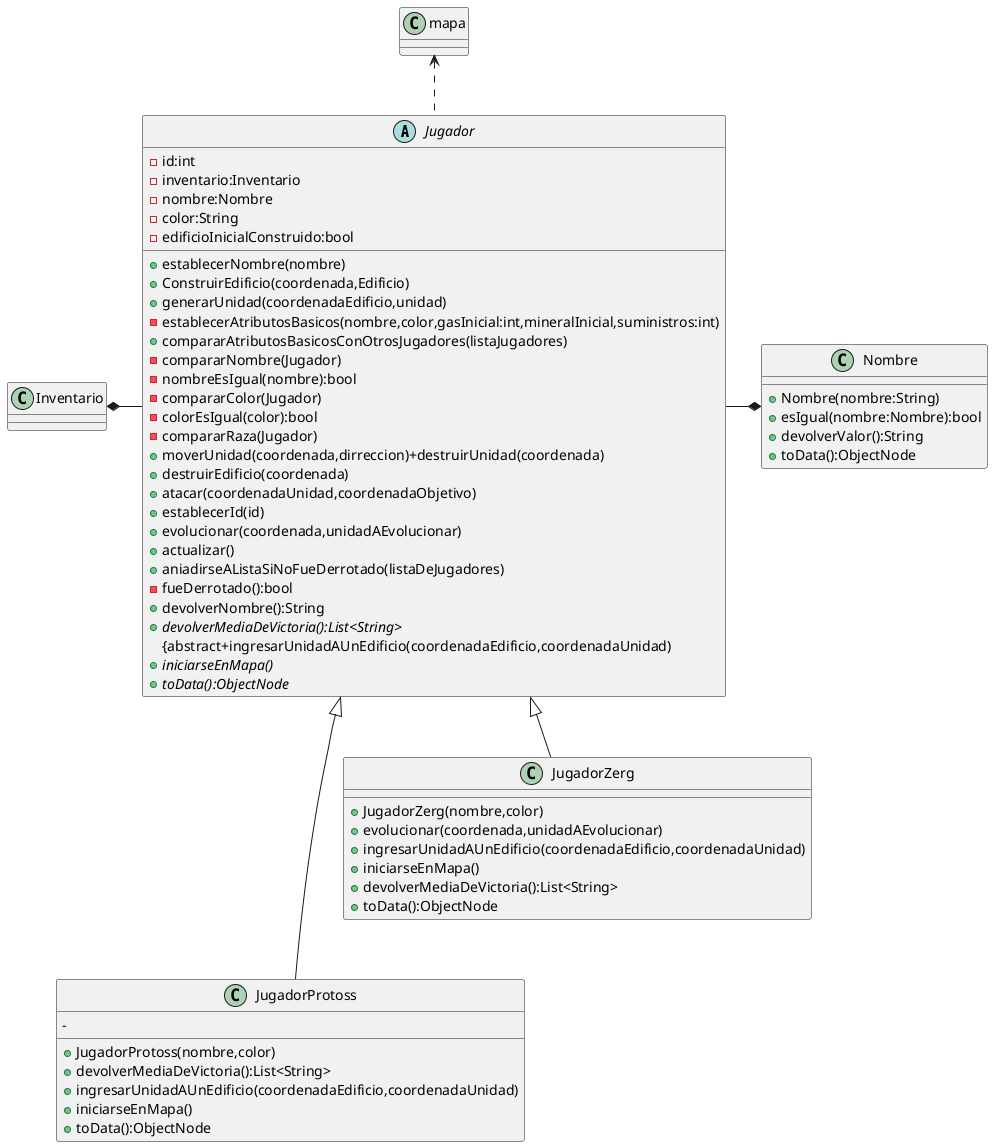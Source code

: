 
@startuml
abstract Jugador{
-id:int
-inventario:Inventario
-nombre:Nombre
-color:String
-edificioInicialConstruido:bool
+establecerNombre(nombre)
+ConstruirEdificio(coordenada,Edificio)
+generarUnidad(coordenadaEdificio,unidad)
-establecerAtributosBasicos(nombre,color,gasInicial:int,mineralInicial,suministros:int)
+compararAtributosBasicosConOtrosJugadores(listaJugadores)
-compararNombre(Jugador)
-nombreEsIgual(nombre):bool
-compararColor(Jugador)
-colorEsIgual(color):bool
-compararRaza(Jugador)
+moverUnidad(coordenada,dirreccion)+destruirUnidad(coordenada)
+destruirEdificio(coordenada)
+atacar(coordenadaUnidad,coordenadaObjetivo)
+establecerId(id)
+evolucionar(coordenada,unidadAEvolucionar)
+actualizar()
+aniadirseAListaSiNoFueDerrotado(listaDeJugadores)
-fueDerrotado():bool
+devolverNombre():String
{abstract}+devolverMediaDeVictoria():List<String>
{abstract+ingresarUnidadAUnEdificio(coordenadaEdificio,coordenadaUnidad)
{abstract}+iniciarseEnMapa()
{abstract}+toData():ObjectNode


}
class JugadorProtoss{
-
+JugadorProtoss(nombre,color)
+devolverMediaDeVictoria():List<String>
+ingresarUnidadAUnEdificio(coordenadaEdificio,coordenadaUnidad)
+iniciarseEnMapa()
+toData():ObjectNode
}


class JugadorZerg{
+JugadorZerg(nombre,color)
+evolucionar(coordenada,unidadAEvolucionar)
+ingresarUnidadAUnEdificio(coordenadaEdificio,coordenadaUnidad)
+iniciarseEnMapa()
+devolverMediaDeVictoria():List<String>
+toData():ObjectNode
}
class Nombre{
+Nombre(nombre:String)
+esIgual(nombre:Nombre):bool
+devolverValor():String
+toData():ObjectNode
}





Jugador -left* Inventario
mapa <.. Jugador

Jugador -right* Nombre

Jugador <|--- JugadorProtoss
Jugador <|-- JugadorZerg

@enduml